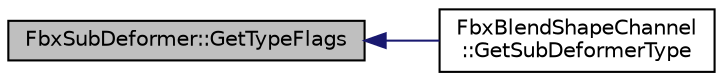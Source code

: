 digraph "FbxSubDeformer::GetTypeFlags"
{
  edge [fontname="Helvetica",fontsize="10",labelfontname="Helvetica",labelfontsize="10"];
  node [fontname="Helvetica",fontsize="10",shape=record];
  rankdir="LR";
  Node9 [label="FbxSubDeformer::GetTypeFlags",height=0.2,width=0.4,color="black", fillcolor="grey75", style="filled", fontcolor="black"];
  Node9 -> Node10 [dir="back",color="midnightblue",fontsize="10",style="solid",fontname="Helvetica"];
  Node10 [label="FbxBlendShapeChannel\l::GetSubDeformerType",height=0.2,width=0.4,color="black", fillcolor="white", style="filled",URL="$class_fbx_blend_shape_channel.html#a1dba13e481ea7ba1874587ad92ee0347"];
}
